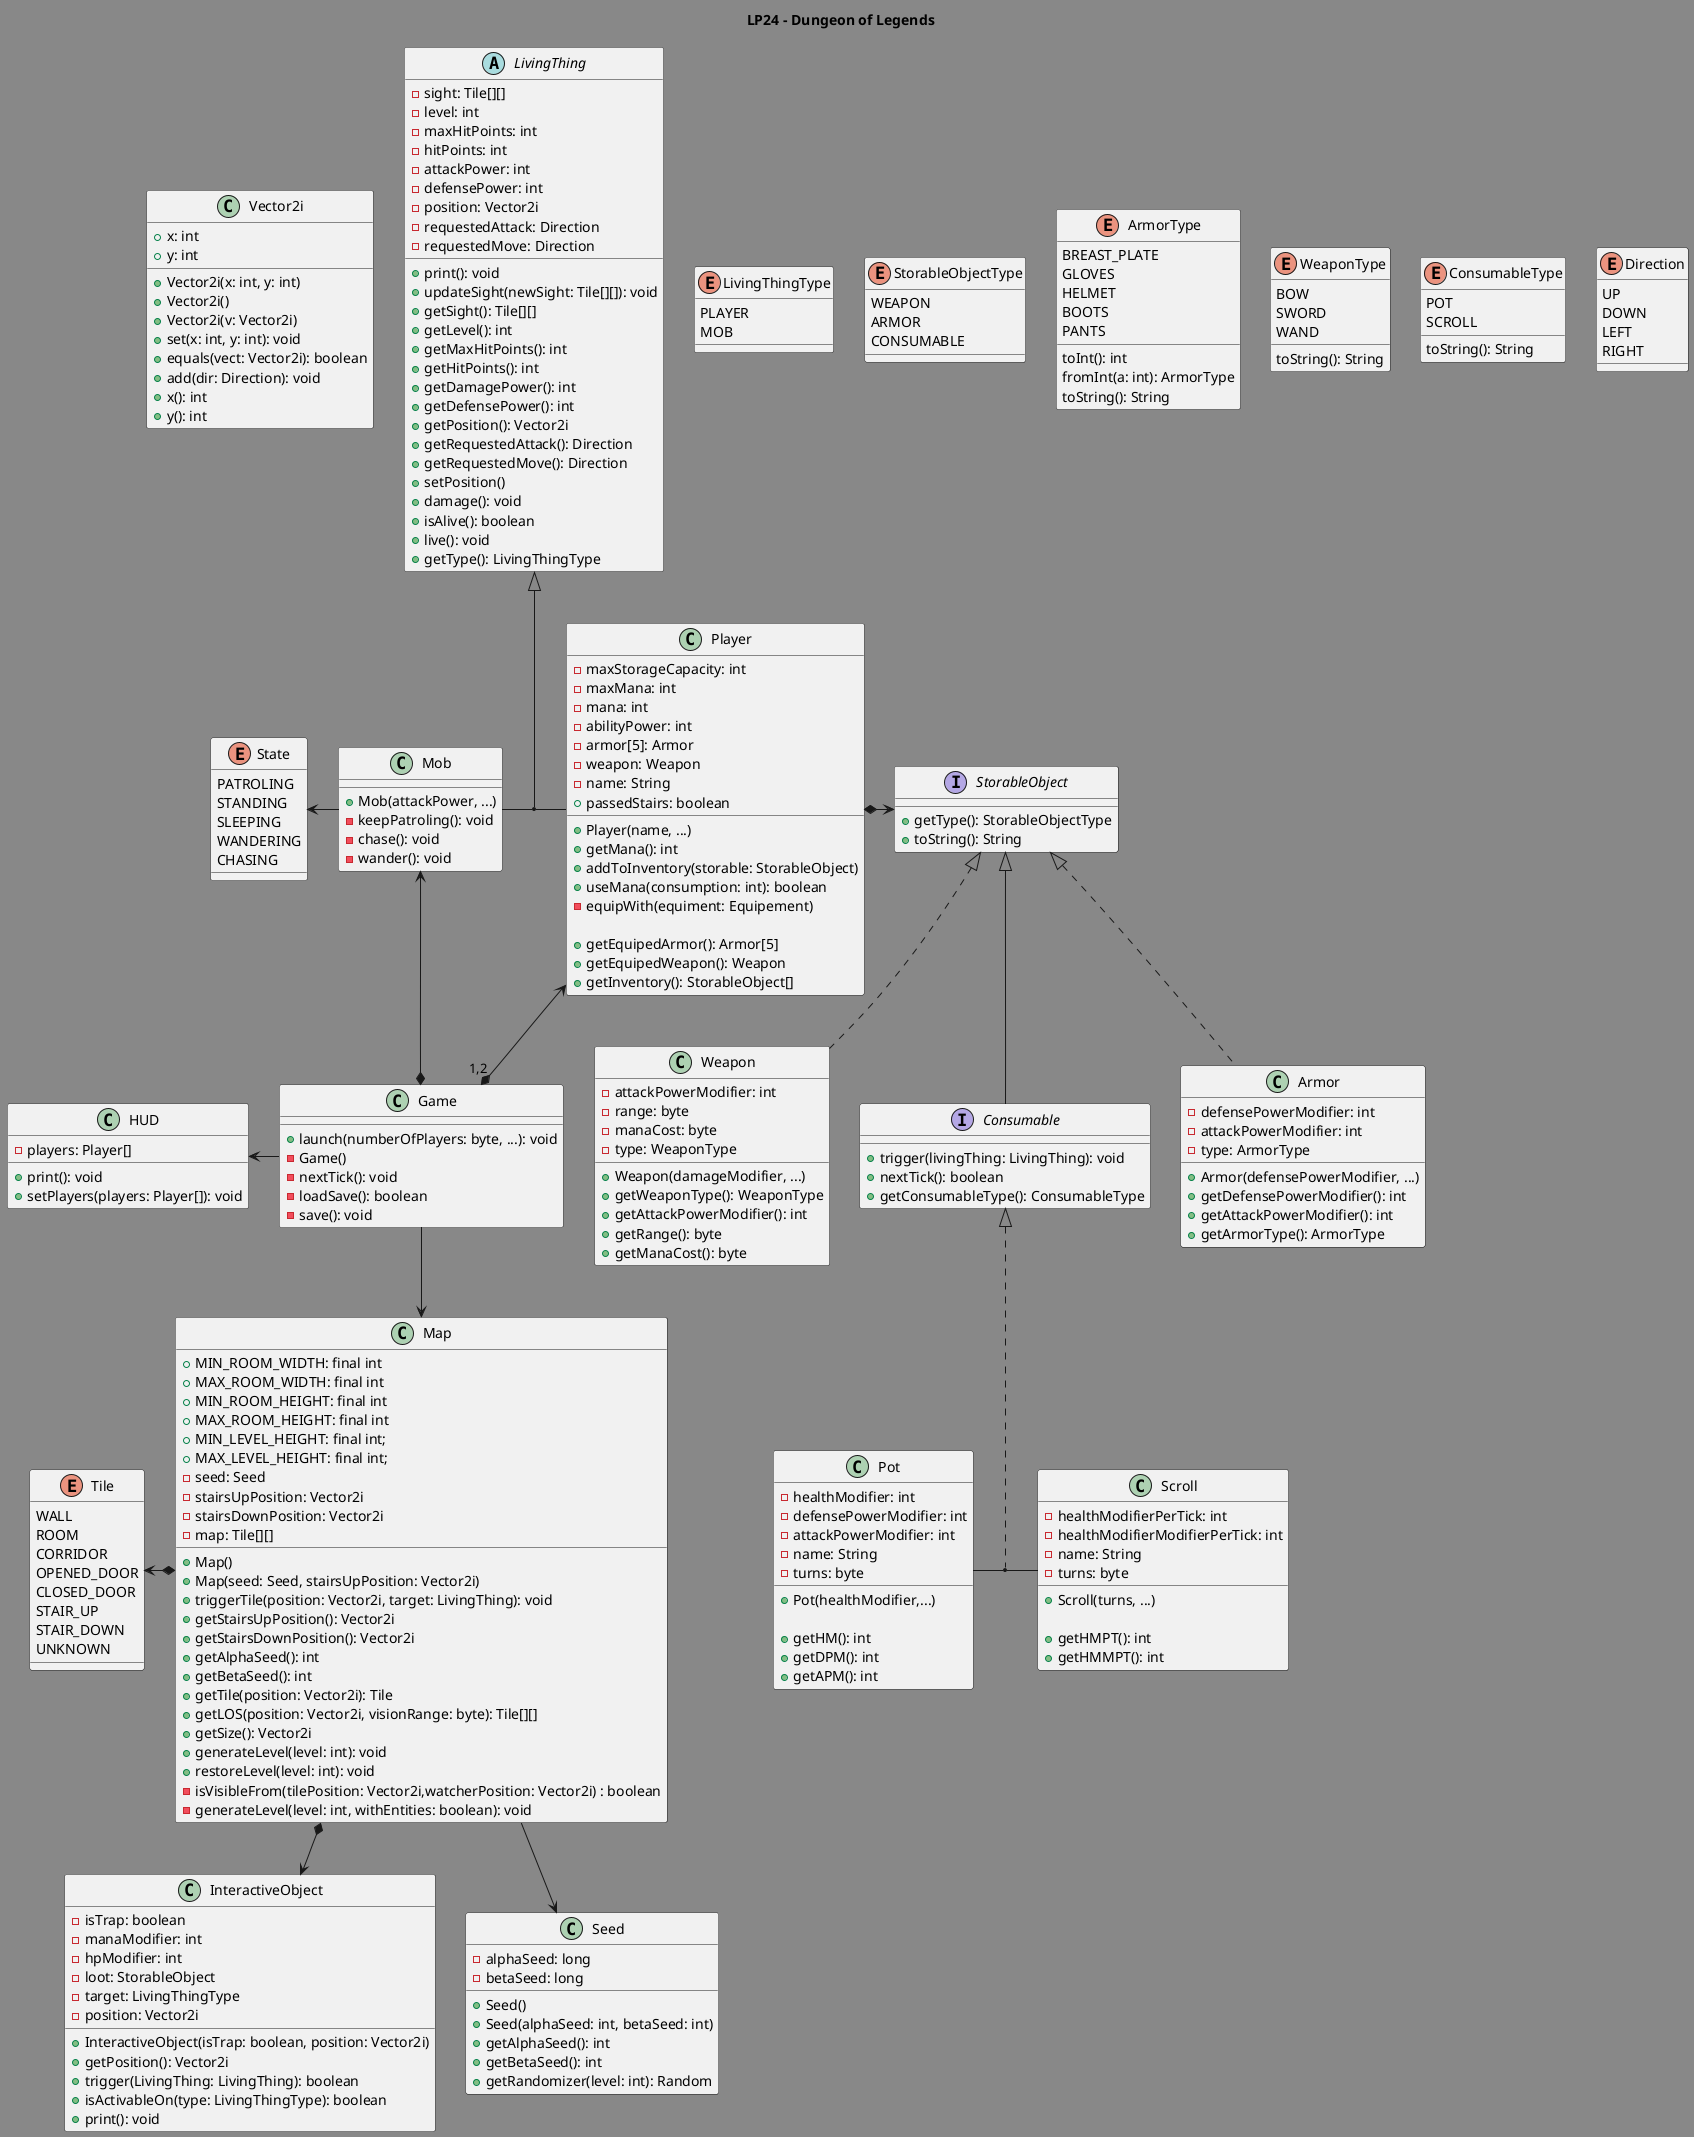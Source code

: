 'You may preview the uml using www.planttext.com/planttext
@startuml
title LP24 - Dungeon of Legends

skinparam {
    nodesep 30
    ranksep 51
    backgroundcolor #888888
}

enum Direction{
    UP
    DOWN
    LEFT
    RIGHT
}
enum ConsumableType{
    POT
    SCROLL
    toString(): String
}

enum WeaponType{
    BOW
    SWORD
    WAND
    toString(): String
}

enum ArmorType{
    BREAST_PLATE
    GLOVES
    HELMET
    BOOTS
    PANTS
    toInt(): int
    fromInt(a: int): ArmorType
    toString(): String
}
enum StorableObjectType{
    WEAPON
    ARMOR
    CONSUMABLE
}

enum LivingThingType{
    PLAYER
    MOB
}

enum Tile{
    WALL
    ROOM
    CORRIDOR
    OPENED_DOOR
    CLOSED_DOOR
    STAIR_UP
    STAIR_DOWN
    UNKNOWN
}

LivingThingType -[hidden]right- StorableObjectType
ArmorType -[hidden]left- StorableObjectType
WeaponType -[hidden]left- ArmorType
WeaponType -[hidden]right- ConsumableType

interface StorableObject{
    + getType(): StorableObjectType
    + toString(): String
}


interface Consumable{
    + trigger(livingThing: LivingThing): void
    + nextTick(): boolean
    + getConsumableType(): ConsumableType
}
StorableObject <|-- Consumable


class Armor{
    - defensePowerModifier: int
    - attackPowerModifier: int
    - type: ArmorType
    + Armor(defensePowerModifier, ...)
    + getDefensePowerModifier(): int
    + getAttackPowerModifier(): int
    + getArmorType(): ArmorType
}
Armor -[hidden]up-> StorableObject
Consumable -[hidden]right- Armor
StorableObject <|.. Armor

class Weapon{
    - attackPowerModifier: int
    - range: byte
    - manaCost: byte
    - type: WeaponType
    + Weapon(damageModifier, ...)
    + getWeaponType(): WeaponType
    + getAttackPowerModifier(): int
    + getRange(): byte
    + getManaCost(): byte
}
StorableObject <|.. Weapon

class Scroll{
    - healthModifierPerTick: int
    - healthModifierModifierPerTick: int
    - name: String
    - turns: byte
    + Scroll(turns, ...)

    'For saving purposes
    + getHMPT(): int
    + getHMMPT(): int
}

class Pot{
    - healthModifier: int
    - defensePowerModifier: int
    - attackPowerModifier: int
    - name: String
    - turns: byte
    + Pot(healthModifier,...)

    'For saving purposes
    + getHM(): int
    + getDPM(): int
    + getAPM(): int
}
Pot -[hidden]up-> Consumable
Scroll -[hidden]up-> Consumable
Pot -[hidden]right- Scroll
Consumable <|.. (Pot, Scroll)

abstract class LivingThing{
    - sight: Tile[][]
    - level: int
    - maxHitPoints: int
    - hitPoints: int
    - attackPower: int
    - defensePower: int
    - position: Vector2i
    - requestedAttack: Direction
    - requestedMove: Direction
    + print(): void
    + updateSight(newSight: Tile[][]): void
    + getSight(): Tile[][]
    + getLevel(): int
    + getMaxHitPoints(): int
    + getHitPoints(): int
    + getDamagePower(): int
    + getDefensePower(): int
    + getPosition(): Vector2i
    + getRequestedAttack(): Direction
    + getRequestedMove(): Direction
    + setPosition()
    + damage(): void
    + isAlive(): boolean
    + live(): void
    + getType(): LivingThingType
}

class Player{
    - maxStorageCapacity: int
    - maxMana: int
    - mana: int
    - abilityPower: int
    - armor[5]: Armor
    - weapon: Weapon
    - name: String
    + passedStairs: boolean
    + Player(name, ...)
    + getMana(): int
    + addToInventory(storable: StorableObject)
    + useMana(consumption: int): boolean
    - equipWith(equiment: Equipement)

    'For saving purposes
    + getEquipedArmor(): Armor[5]
    + getEquipedWeapon(): Weapon
    + getInventory(): StorableObject[]
}

Player *-right-> StorableObject
Player -[hidden]up-> LivingThing

class Mob{
    + Mob(attackPower, ...)
    - keepPatroling(): void
    - chase(): void
    - wander(): void
}
Mob -left-> State
Mob -[hidden]right- Player
Mob -[hidden]up-> LivingThing
LivingThing <|-- (Mob, Player)

class Game {
    + launch(numberOfPlayers: byte, ...): void
    - Game()
    - nextTick(): void
    - loadSave(): boolean
    - save(): void
}
Game *-up-> Mob
Game "1,2" *-up-> Player
Game --> Map
Game -left-> HUD

class Map {
    + MIN_ROOM_WIDTH: final int
    + MAX_ROOM_WIDTH: final int
    + MIN_ROOM_HEIGHT: final int
    + MAX_ROOM_HEIGHT: final int
    + MIN_LEVEL_HEIGHT: final int;
    + MAX_LEVEL_HEIGHT: final int;
    - seed: Seed
    - stairsUpPosition: Vector2i
    - stairsDownPosition: Vector2i
    - map: Tile[][]
    + Map()
    + Map(seed: Seed, stairsUpPosition: Vector2i)
    + triggerTile(position: Vector2i, target: LivingThing): void
    + getStairsUpPosition(): Vector2i
    + getStairsDownPosition(): Vector2i
    + getAlphaSeed(): int
    + getBetaSeed(): int
    + getTile(position: Vector2i): Tile
    + getLOS(position: Vector2i, visionRange: byte): Tile[][]
    + getSize(): Vector2i
    + generateLevel(level: int): void
    + restoreLevel(level: int): void
    - isVisibleFrom(tilePosition: Vector2i,watcherPosition: Vector2i) : boolean
    - generateLevel(level: int, withEntities: boolean): void
}
Map *--> InteractiveObject
Map *-left-> Tile
Map --> Seed

class Seed {
    - alphaSeed: long
    - betaSeed: long
    + Seed()
    + Seed(alphaSeed: int, betaSeed: int)
    + getAlphaSeed(): int
    + getBetaSeed(): int
    + getRandomizer(level: int): Random
}

enum State{
    PATROLING
    STANDING
    SLEEPING
    WANDERING
    CHASING
}

class HUD {
    - players: Player[]
    + print(): void
    + setPlayers(players: Player[]): void
}

class InteractiveObject{
    - isTrap: boolean
    - manaModifier: int
    - hpModifier: int
    - loot: StorableObject
    - target: LivingThingType
    - position: Vector2i
    + InteractiveObject(isTrap: boolean, position: Vector2i)
    + getPosition(): Vector2i
    + trigger(LivingThing: LivingThing): boolean
    + isActivableOn(type: LivingThingType): boolean
    + print(): void
}

class Vector2i{
    + x: int
    + y: int
    + Vector2i(x: int, y: int)
    + Vector2i()
    + Vector2i(v: Vector2i)
    + set(x: int, y: int): void
    + equals(vect: Vector2i): boolean
    + add(dir: Direction): void
    + x(): int
    + y(): int
}
Vector2i *-[hidden]right-> LivingThing
@enduml
